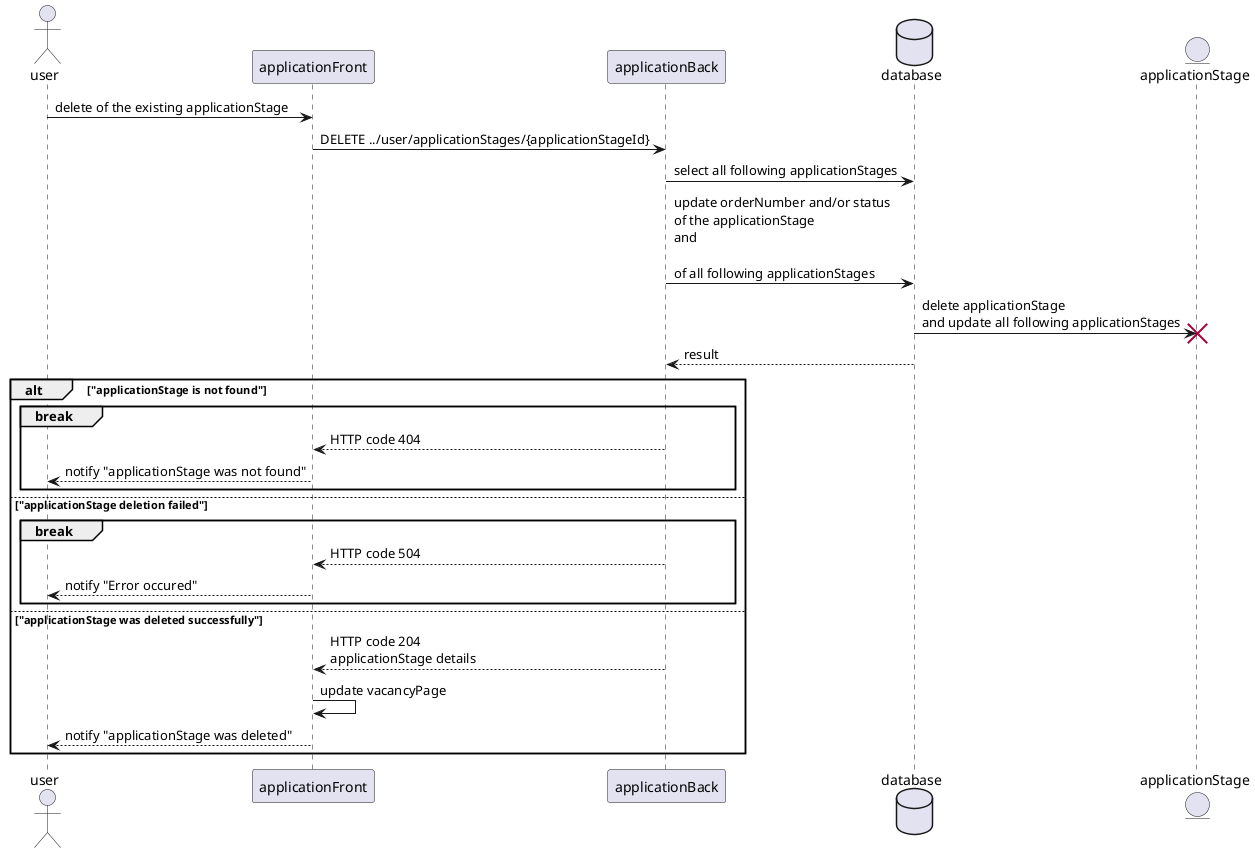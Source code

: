 @startuml "Delete the existing applicationStage of the existing vacancy sequence diagram"
skinparam topurl https://github.com/dimonar2186/jobHunter/tree/master/srs/algorithms/
skinparam sequenceReferenceBackgroundColor yellow

    actor "user" as user
    participant "applicationFront" as front
    participant "applicationBack" as back
    database "database" as db
    entity "applicationStage" as applicationStage

    user -> front : delete of the existing applicationStage
    front -> back : DELETE ../user/applicationStages/{applicationStageId}
    back -> db : select all following applicationStages
    back -> db : update orderNumber and/or status\nof the applicationStage\nand\n \nof all following applicationStages
    db -> applicationStage !! : delete applicationStage\nand update all following applicationStages
    db --> back : result
    alt "applicationStage is not found"
        break
            back --> front : HTTP code 404
            front --> user : notify "applicationStage was not found"
        end
    else "applicationStage deletion failed"
        break
            back --> front : HTTP code 504
            front --> user : notify "Error occured"
        end
    else "applicationStage was deleted successfully"
        back --> front : HTTP code 204 \napplicationStage details
        front -> front : update vacancyPage
        front --> user : notify "applicationStage was deleted"
    end

@enduml